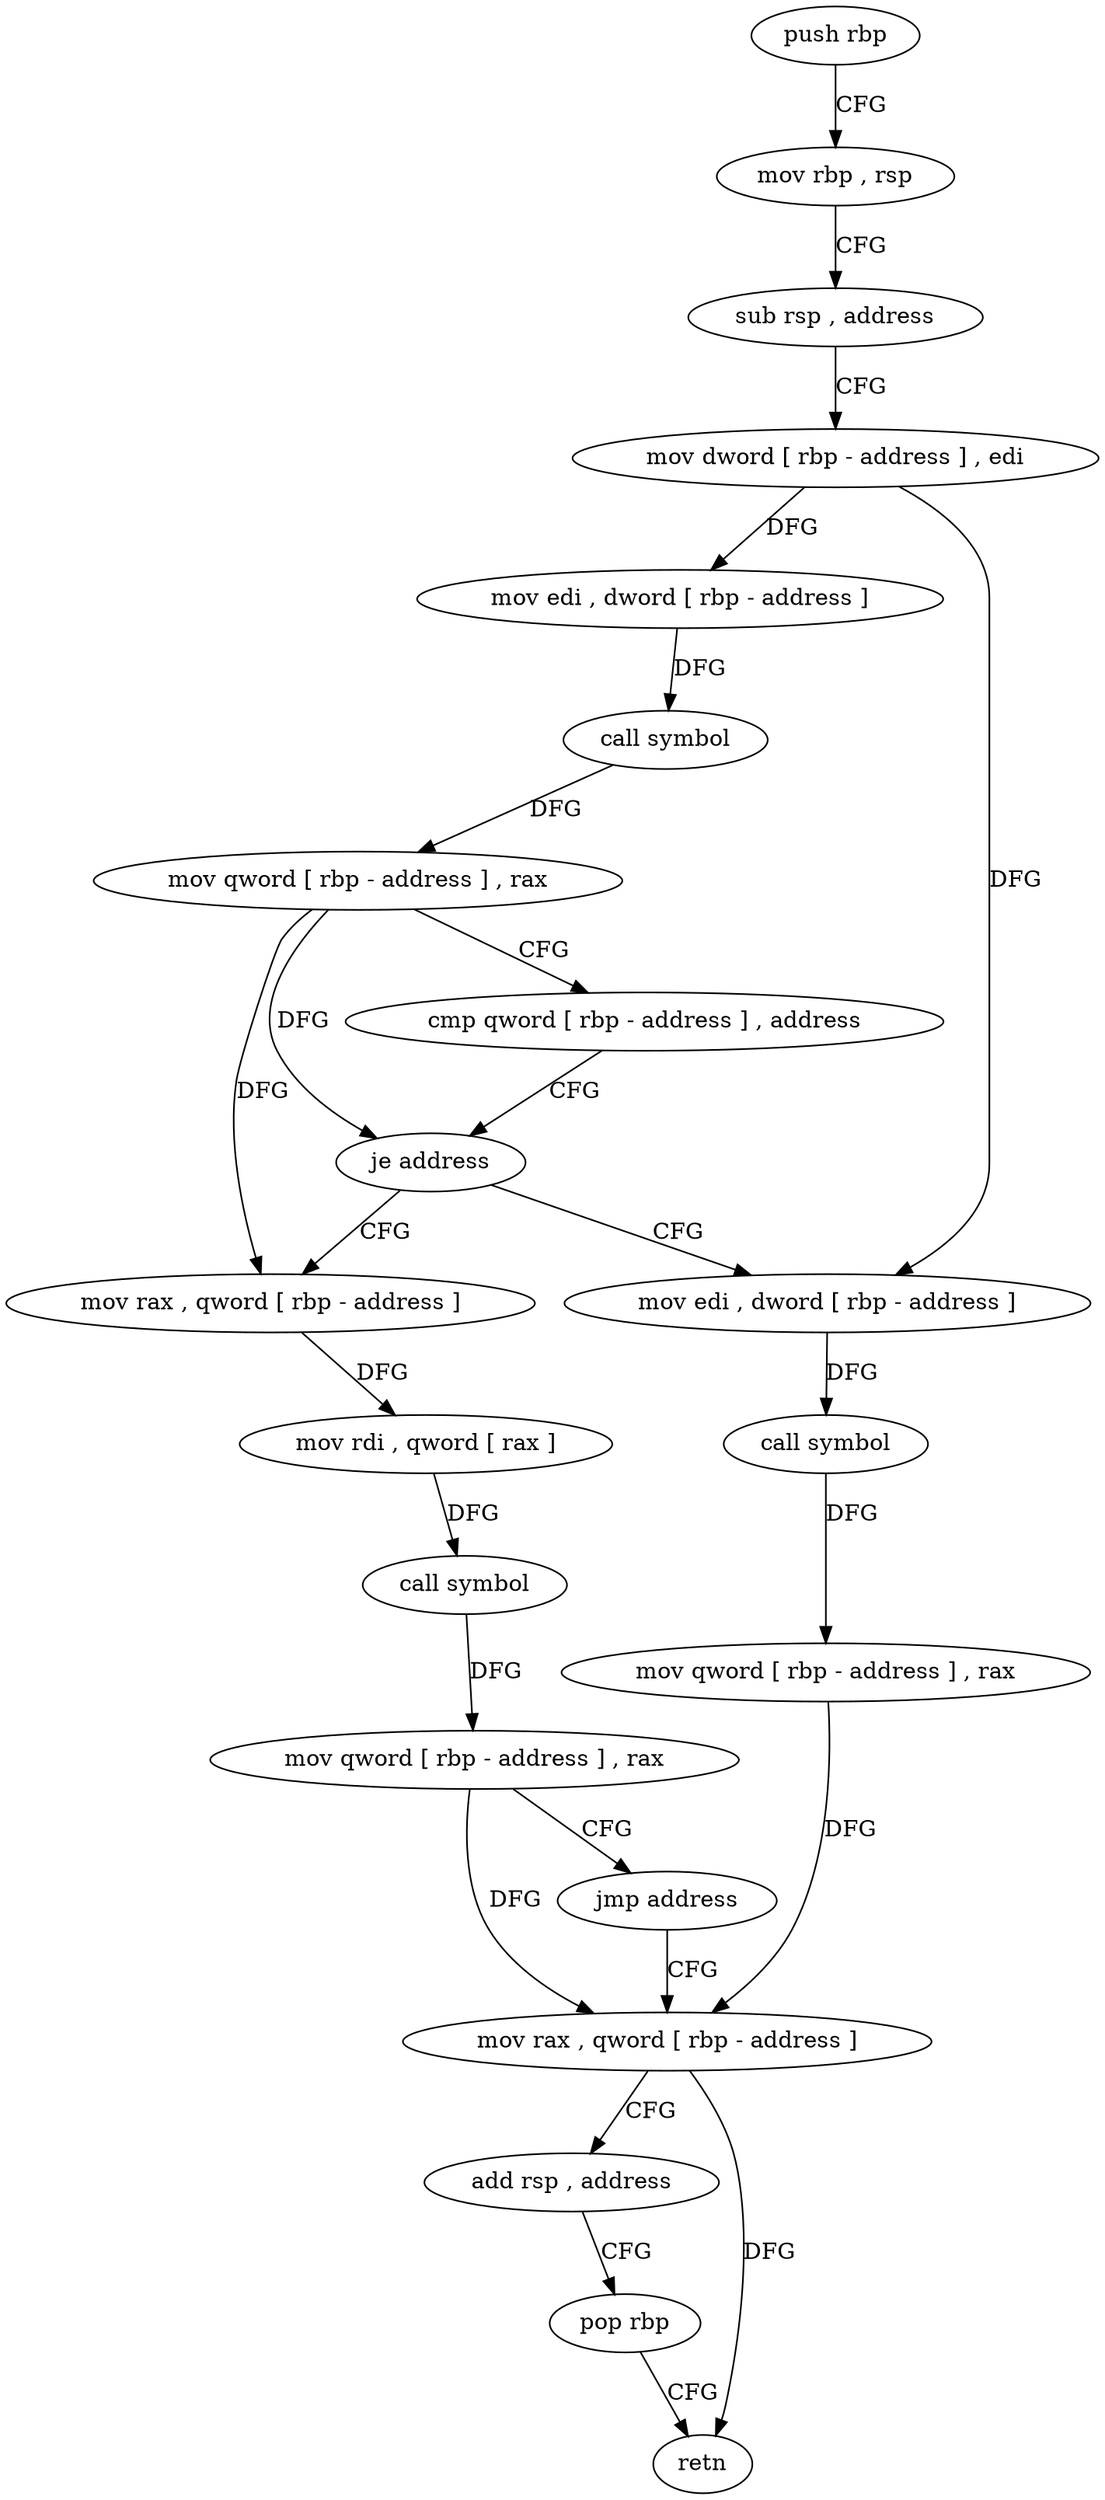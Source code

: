 digraph "func" {
"4204880" [label = "push rbp" ]
"4204881" [label = "mov rbp , rsp" ]
"4204884" [label = "sub rsp , address" ]
"4204888" [label = "mov dword [ rbp - address ] , edi" ]
"4204891" [label = "mov edi , dword [ rbp - address ]" ]
"4204894" [label = "call symbol" ]
"4204899" [label = "mov qword [ rbp - address ] , rax" ]
"4204903" [label = "cmp qword [ rbp - address ] , address" ]
"4204908" [label = "je address" ]
"4204935" [label = "mov edi , dword [ rbp - address ]" ]
"4204914" [label = "mov rax , qword [ rbp - address ]" ]
"4204938" [label = "call symbol" ]
"4204943" [label = "mov qword [ rbp - address ] , rax" ]
"4204947" [label = "mov rax , qword [ rbp - address ]" ]
"4204918" [label = "mov rdi , qword [ rax ]" ]
"4204921" [label = "call symbol" ]
"4204926" [label = "mov qword [ rbp - address ] , rax" ]
"4204930" [label = "jmp address" ]
"4204951" [label = "add rsp , address" ]
"4204955" [label = "pop rbp" ]
"4204956" [label = "retn" ]
"4204880" -> "4204881" [ label = "CFG" ]
"4204881" -> "4204884" [ label = "CFG" ]
"4204884" -> "4204888" [ label = "CFG" ]
"4204888" -> "4204891" [ label = "DFG" ]
"4204888" -> "4204935" [ label = "DFG" ]
"4204891" -> "4204894" [ label = "DFG" ]
"4204894" -> "4204899" [ label = "DFG" ]
"4204899" -> "4204903" [ label = "CFG" ]
"4204899" -> "4204908" [ label = "DFG" ]
"4204899" -> "4204914" [ label = "DFG" ]
"4204903" -> "4204908" [ label = "CFG" ]
"4204908" -> "4204935" [ label = "CFG" ]
"4204908" -> "4204914" [ label = "CFG" ]
"4204935" -> "4204938" [ label = "DFG" ]
"4204914" -> "4204918" [ label = "DFG" ]
"4204938" -> "4204943" [ label = "DFG" ]
"4204943" -> "4204947" [ label = "DFG" ]
"4204947" -> "4204951" [ label = "CFG" ]
"4204947" -> "4204956" [ label = "DFG" ]
"4204918" -> "4204921" [ label = "DFG" ]
"4204921" -> "4204926" [ label = "DFG" ]
"4204926" -> "4204930" [ label = "CFG" ]
"4204926" -> "4204947" [ label = "DFG" ]
"4204930" -> "4204947" [ label = "CFG" ]
"4204951" -> "4204955" [ label = "CFG" ]
"4204955" -> "4204956" [ label = "CFG" ]
}
